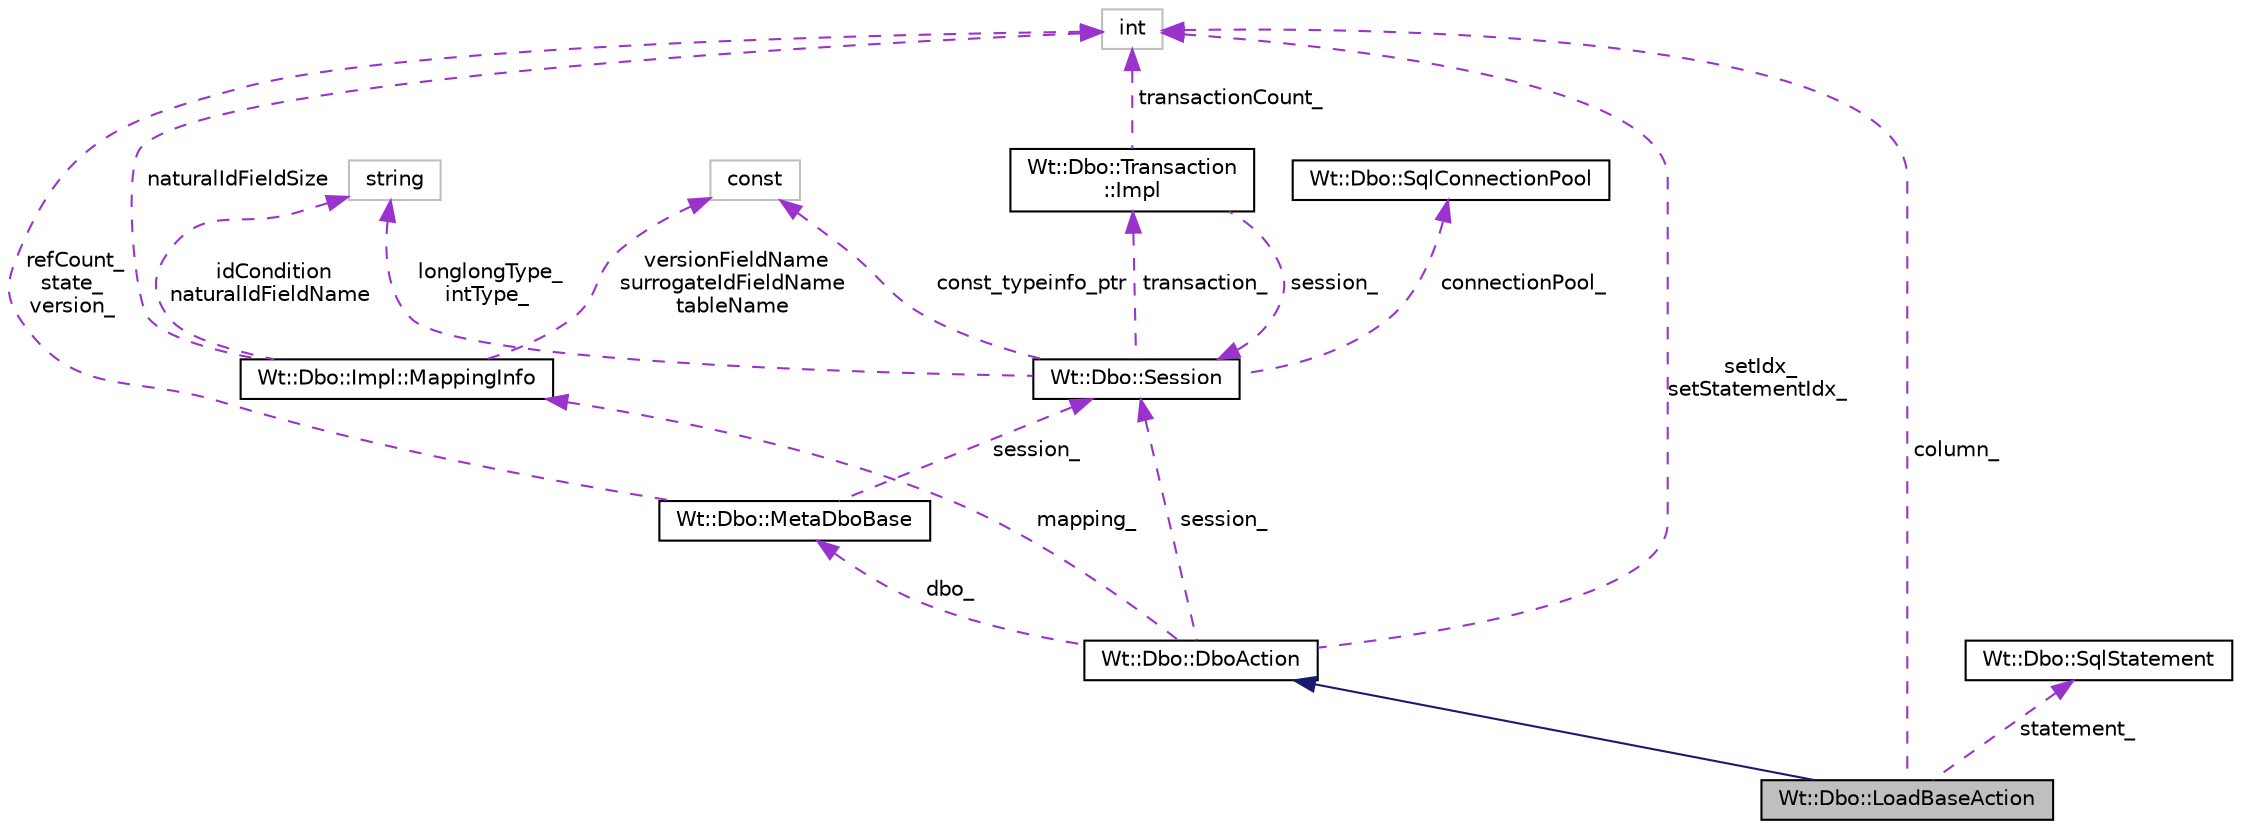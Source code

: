 digraph "Wt::Dbo::LoadBaseAction"
{
 // LATEX_PDF_SIZE
  edge [fontname="Helvetica",fontsize="10",labelfontname="Helvetica",labelfontsize="10"];
  node [fontname="Helvetica",fontsize="10",shape=record];
  Node1 [label="Wt::Dbo::LoadBaseAction",height=0.2,width=0.4,color="black", fillcolor="grey75", style="filled", fontcolor="black",tooltip=" "];
  Node2 -> Node1 [dir="back",color="midnightblue",fontsize="10",style="solid",fontname="Helvetica"];
  Node2 [label="Wt::Dbo::DboAction",height=0.2,width=0.4,color="black", fillcolor="white", style="filled",URL="$classWt_1_1Dbo_1_1DboAction.html",tooltip=" "];
  Node3 -> Node2 [dir="back",color="darkorchid3",fontsize="10",style="dashed",label=" dbo_" ,fontname="Helvetica"];
  Node3 [label="Wt::Dbo::MetaDboBase",height=0.2,width=0.4,color="black", fillcolor="white", style="filled",URL="$classWt_1_1Dbo_1_1MetaDboBase.html",tooltip=" "];
  Node4 -> Node3 [dir="back",color="darkorchid3",fontsize="10",style="dashed",label=" refCount_\nstate_\nversion_" ,fontname="Helvetica"];
  Node4 [label="int",height=0.2,width=0.4,color="grey75", fillcolor="white", style="filled",tooltip=" "];
  Node5 -> Node3 [dir="back",color="darkorchid3",fontsize="10",style="dashed",label=" session_" ,fontname="Helvetica"];
  Node5 [label="Wt::Dbo::Session",height=0.2,width=0.4,color="black", fillcolor="white", style="filled",URL="$classWt_1_1Dbo_1_1Session.html",tooltip="A database session."];
  Node6 -> Node5 [dir="back",color="darkorchid3",fontsize="10",style="dashed",label=" transaction_" ,fontname="Helvetica"];
  Node6 [label="Wt::Dbo::Transaction\l::Impl",height=0.2,width=0.4,color="black", fillcolor="white", style="filled",URL="$structWt_1_1Dbo_1_1Transaction_1_1Impl.html",tooltip=" "];
  Node4 -> Node6 [dir="back",color="darkorchid3",fontsize="10",style="dashed",label=" transactionCount_" ,fontname="Helvetica"];
  Node5 -> Node6 [dir="back",color="darkorchid3",fontsize="10",style="dashed",label=" session_" ,fontname="Helvetica"];
  Node7 -> Node5 [dir="back",color="darkorchid3",fontsize="10",style="dashed",label=" longlongType_\nintType_" ,fontname="Helvetica"];
  Node7 [label="string",height=0.2,width=0.4,color="grey75", fillcolor="white", style="filled",tooltip=" "];
  Node8 -> Node5 [dir="back",color="darkorchid3",fontsize="10",style="dashed",label=" const_typeinfo_ptr" ,fontname="Helvetica"];
  Node8 [label="const",height=0.2,width=0.4,color="grey75", fillcolor="white", style="filled",tooltip=" "];
  Node9 -> Node5 [dir="back",color="darkorchid3",fontsize="10",style="dashed",label=" connectionPool_" ,fontname="Helvetica"];
  Node9 [label="Wt::Dbo::SqlConnectionPool",height=0.2,width=0.4,color="black", fillcolor="white", style="filled",URL="$classWt_1_1Dbo_1_1SqlConnectionPool.html",tooltip="Abstract base class for a SQL connection pool."];
  Node4 -> Node2 [dir="back",color="darkorchid3",fontsize="10",style="dashed",label=" setIdx_\nsetStatementIdx_" ,fontname="Helvetica"];
  Node5 -> Node2 [dir="back",color="darkorchid3",fontsize="10",style="dashed",label=" session_" ,fontname="Helvetica"];
  Node10 -> Node2 [dir="back",color="darkorchid3",fontsize="10",style="dashed",label=" mapping_" ,fontname="Helvetica"];
  Node10 [label="Wt::Dbo::Impl::MappingInfo",height=0.2,width=0.4,color="black", fillcolor="white", style="filled",URL="$structWt_1_1Dbo_1_1Impl_1_1MappingInfo.html",tooltip=" "];
  Node4 -> Node10 [dir="back",color="darkorchid3",fontsize="10",style="dashed",label=" naturalIdFieldSize" ,fontname="Helvetica"];
  Node7 -> Node10 [dir="back",color="darkorchid3",fontsize="10",style="dashed",label=" idCondition\nnaturalIdFieldName" ,fontname="Helvetica"];
  Node8 -> Node10 [dir="back",color="darkorchid3",fontsize="10",style="dashed",label=" versionFieldName\nsurrogateIdFieldName\ntableName" ,fontname="Helvetica"];
  Node11 -> Node1 [dir="back",color="darkorchid3",fontsize="10",style="dashed",label=" statement_" ,fontname="Helvetica"];
  Node11 [label="Wt::Dbo::SqlStatement",height=0.2,width=0.4,color="black", fillcolor="white", style="filled",URL="$classWt_1_1Dbo_1_1SqlStatement.html",tooltip="Abstract base class for a prepared SQL statement."];
  Node4 -> Node1 [dir="back",color="darkorchid3",fontsize="10",style="dashed",label=" column_" ,fontname="Helvetica"];
}
